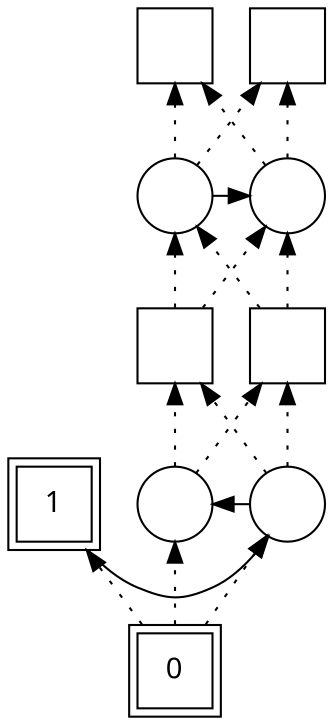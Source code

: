 digraph G {
rankdir = BT;
Node [ fontname="Arial Unicode Multicast"];
Player		[ label="1" shape=square peripheries=2];
Ground		[ label="0" shape=square peripheries=2];
Sausage1		[ label="" shape=circle];
Island0		[ label="" shape=square];
Island1		[ label="" shape=square];
Sausage3		[ label="" shape=circle];
Sausage0		[ label="" shape=circle];
Sausage2		[ label="" shape=circle];
Island2		[ label="" shape=square];
Island3		[ label="" shape=square];
{rank=same; Player,Sausage1};
{rank=same; Sausage1,Sausage3};
{rank=same; Sausage0,Sausage2};
	"Ground" -> "Player" [style=dotted ];
	"Player" -> "Sausage1" [constraint=false];
	"Ground" -> "Sausage1" [style=dotted ];
	"Sausage1" -> "Island0" [style=dotted ];
	"Sausage1" -> "Island1" [style=dotted ];
	"Sausage1" -> "Sausage3" [constraint=false];
	"Sausage3" -> "Island0" [style=dotted ];
	"Island0" -> "Sausage0" [style=dotted ];
	"Island0" -> "Sausage2" [style=dotted ];
	"Sausage3" -> "Island1" [style=dotted ];
	"Island1" -> "Sausage0" [style=dotted ];
	"Island1" -> "Sausage2" [style=dotted ];
	"Ground" -> "Sausage3" [style=dotted ];
	"Sausage0" -> "Island2" [style=dotted ];
	"Sausage0" -> "Island3" [style=dotted ];
	"Sausage0" -> "Sausage2" [constraint=false];
	"Sausage2" -> "Island2" [style=dotted ];
	"Sausage2" -> "Island3" [style=dotted ];
}